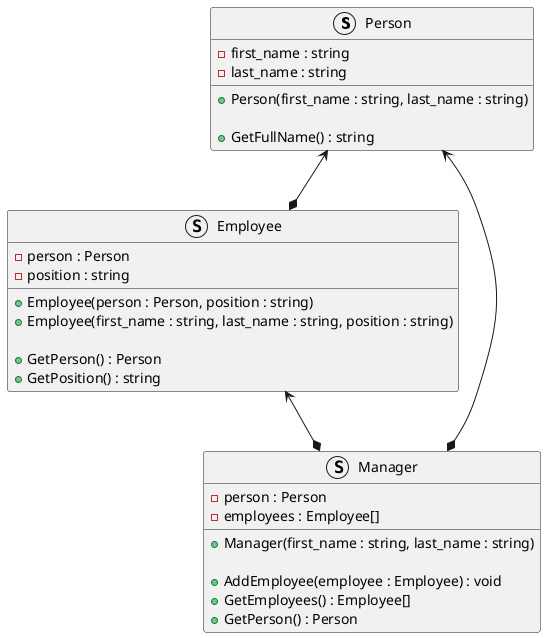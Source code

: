@startuml
'https://plantuml.com/class-diagram

struct Person {
- first_name : string
- last_name : string

+ Person(first_name : string, last_name : string)

+ GetFullName() : string
}

struct Employee {
- person : Person
- position : string

+ Employee(person : Person, position : string)
+ Employee(first_name : string, last_name : string, position : string)

+ GetPerson() : Person
+ GetPosition() : string
}
Person <--* Employee

struct Manager {
- person : Person
- employees : Employee[]

+ Manager(first_name : string, last_name : string)

+ AddEmployee(employee : Employee) : void
+ GetEmployees() : Employee[]
+ GetPerson() : Person
}
Person <--* Manager
Employee <--* Manager

@enduml